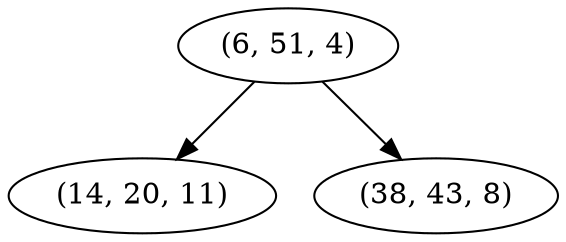 digraph tree {
    "(6, 51, 4)";
    "(14, 20, 11)";
    "(38, 43, 8)";
    "(6, 51, 4)" -> "(14, 20, 11)";
    "(6, 51, 4)" -> "(38, 43, 8)";
}
